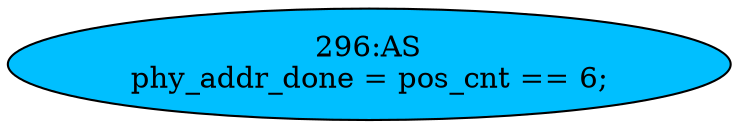 strict digraph "" {
	node [label="\N"];
	"296:AS"	 [ast="<pyverilog.vparser.ast.Assign object at 0x7f2608cee390>",
		def_var="['phy_addr_done']",
		fillcolor=deepskyblue,
		label="296:AS
phy_addr_done = pos_cnt == 6;",
		statements="[]",
		style=filled,
		typ=Assign,
		use_var="['pos_cnt']"];
}
